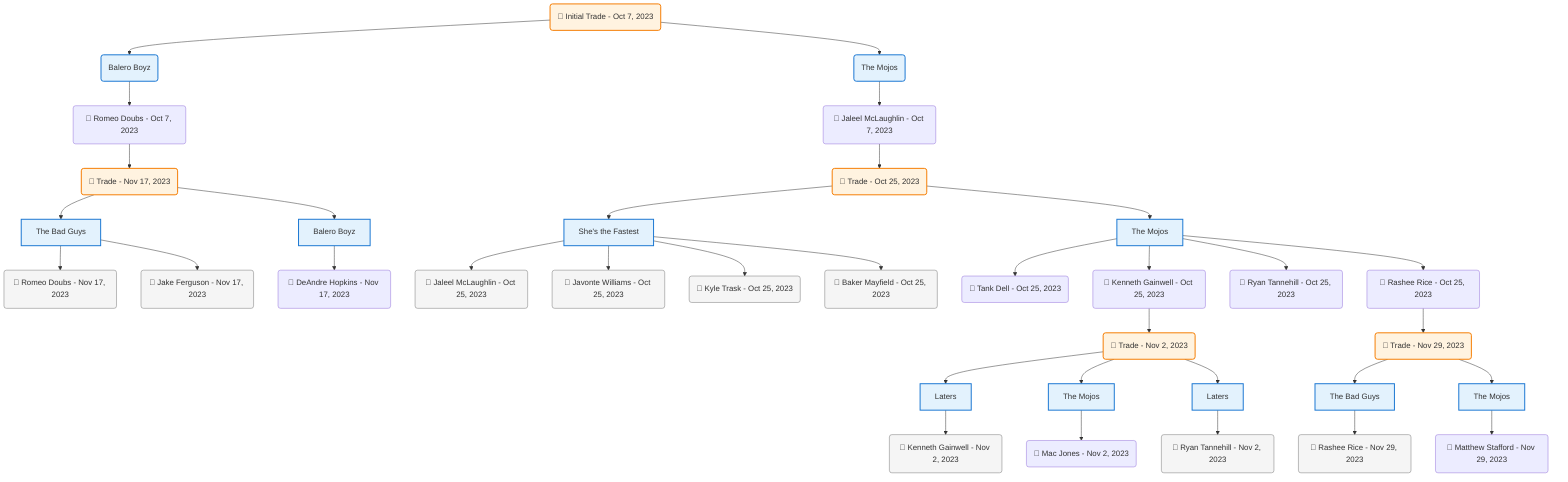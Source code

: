 flowchart TD

    TRADE_MAIN("🔄 Initial Trade - Oct 7, 2023")
    TEAM_1("Balero Boyz")
    TEAM_2("The Mojos")
    NODE_3ce31747-0ff2-4a52-89b5-cbf8f2ef3c70("🔄 Romeo Doubs - Oct 7, 2023")
    TRADE_e7900fa1-8851-4be5-9df4-e8d1fef1cc12_3("🔄 Trade - Nov 17, 2023")
    TEAM_b2220d1a-ff75-4622-9757-09978901110f_4["The Bad Guys"]
    NODE_dd824a8b-3cd3-4f3f-801b-74546d56b400("🔄 Romeo Doubs - Nov 17, 2023")
    NODE_2ea9bda0-d954-4a45-88ed-5e26c41ad26b("🔄 Jake Ferguson - Nov 17, 2023")
    TEAM_2feaf03e-fb22-498e-ac8f-e596b6ba7810_5["Balero Boyz"]
    NODE_1084bfda-6cfb-4e98-83de-885fa6f49abb("🔄 DeAndre Hopkins - Nov 17, 2023")
    NODE_12b2bf3e-3ad8-4941-a31a-d04d263e4b5d("🔄 Jaleel McLaughlin - Oct 7, 2023")
    TRADE_fa570284-95db-4801-93f1-844384f668cb_6("🔄 Trade - Oct 25, 2023")
    TEAM_4449259f-64af-44fd-9235-1facc0926234_7["She's the Fastest"]
    NODE_c3f8c939-c306-41aa-9429-9ff33a4ac5c2("🔄 Jaleel McLaughlin - Oct 25, 2023")
    NODE_abb27bac-a973-4273-810d-2332957c8bd0("🔄 Javonte Williams - Oct 25, 2023")
    NODE_b65ea616-b0a5-4389-ac15-91b72b882d0b("🔄 Kyle Trask - Oct 25, 2023")
    NODE_79d9d2aa-9fe9-48f4-b877-ae9a93d8b929("🔄 Baker Mayfield - Oct 25, 2023")
    TEAM_bbe2d0ad-54cf-4c22-be82-b2a5f262a157_8["The Mojos"]
    NODE_f7ba52f4-c763-4dae-9224-5ba660a0d846("🔄 Tank Dell - Oct 25, 2023")
    NODE_5c25541e-5064-459d-a622-cb818cfedf30("🔄 Kenneth Gainwell - Oct 25, 2023")
    TRADE_225f6db7-223a-4203-9a51-86d1e932f19e_9("🔄 Trade - Nov 2, 2023")
    TEAM_825928a9-7194-43aa-b7ae-fc78c2510b16_10["Laters"]
    NODE_ed7a7ed2-d1dc-413f-b9e4-8ed0383fb7d6("🔄 Kenneth Gainwell - Nov 2, 2023")
    TEAM_bbe2d0ad-54cf-4c22-be82-b2a5f262a157_11["The Mojos"]
    NODE_6bf70f05-bf44-4d2e-83c5-3b40e0bcdc76("🔄 Mac Jones - Nov 2, 2023")
    TEAM_825928a9-7194-43aa-b7ae-fc78c2510b16_12["Laters"]
    NODE_15dc9c6e-a036-4615-8797-acc03b8d756b("🔄 Ryan Tannehill - Nov 2, 2023")
    NODE_4fe1093d-af7d-417d-97f2-d5263924f64a("🔄 Ryan Tannehill - Oct 25, 2023")
    NODE_401b25f2-b2c2-414e-84c6-ff9476a8742a("🔄 Rashee Rice - Oct 25, 2023")
    TRADE_62634ff0-3d16-4282-8f79-a9f1196efc21_13("🔄 Trade - Nov 29, 2023")
    TEAM_b2220d1a-ff75-4622-9757-09978901110f_14["The Bad Guys"]
    NODE_c4806233-251a-437a-9abc-e2a72f32f889("🔄 Rashee Rice - Nov 29, 2023")
    TEAM_bbe2d0ad-54cf-4c22-be82-b2a5f262a157_15["The Mojos"]
    NODE_c738fe8d-abde-456c-8a18-dbc87e617395("🔄 Matthew Stafford - Nov 29, 2023")

    TRADE_MAIN --> TEAM_1
    TRADE_MAIN --> TEAM_2
    TEAM_1 --> NODE_3ce31747-0ff2-4a52-89b5-cbf8f2ef3c70
    NODE_3ce31747-0ff2-4a52-89b5-cbf8f2ef3c70 --> TRADE_e7900fa1-8851-4be5-9df4-e8d1fef1cc12_3
    TRADE_e7900fa1-8851-4be5-9df4-e8d1fef1cc12_3 --> TEAM_b2220d1a-ff75-4622-9757-09978901110f_4
    TEAM_b2220d1a-ff75-4622-9757-09978901110f_4 --> NODE_dd824a8b-3cd3-4f3f-801b-74546d56b400
    TEAM_b2220d1a-ff75-4622-9757-09978901110f_4 --> NODE_2ea9bda0-d954-4a45-88ed-5e26c41ad26b
    TRADE_e7900fa1-8851-4be5-9df4-e8d1fef1cc12_3 --> TEAM_2feaf03e-fb22-498e-ac8f-e596b6ba7810_5
    TEAM_2feaf03e-fb22-498e-ac8f-e596b6ba7810_5 --> NODE_1084bfda-6cfb-4e98-83de-885fa6f49abb
    TEAM_2 --> NODE_12b2bf3e-3ad8-4941-a31a-d04d263e4b5d
    NODE_12b2bf3e-3ad8-4941-a31a-d04d263e4b5d --> TRADE_fa570284-95db-4801-93f1-844384f668cb_6
    TRADE_fa570284-95db-4801-93f1-844384f668cb_6 --> TEAM_4449259f-64af-44fd-9235-1facc0926234_7
    TEAM_4449259f-64af-44fd-9235-1facc0926234_7 --> NODE_c3f8c939-c306-41aa-9429-9ff33a4ac5c2
    TEAM_4449259f-64af-44fd-9235-1facc0926234_7 --> NODE_abb27bac-a973-4273-810d-2332957c8bd0
    TEAM_4449259f-64af-44fd-9235-1facc0926234_7 --> NODE_b65ea616-b0a5-4389-ac15-91b72b882d0b
    TEAM_4449259f-64af-44fd-9235-1facc0926234_7 --> NODE_79d9d2aa-9fe9-48f4-b877-ae9a93d8b929
    TRADE_fa570284-95db-4801-93f1-844384f668cb_6 --> TEAM_bbe2d0ad-54cf-4c22-be82-b2a5f262a157_8
    TEAM_bbe2d0ad-54cf-4c22-be82-b2a5f262a157_8 --> NODE_f7ba52f4-c763-4dae-9224-5ba660a0d846
    TEAM_bbe2d0ad-54cf-4c22-be82-b2a5f262a157_8 --> NODE_5c25541e-5064-459d-a622-cb818cfedf30
    NODE_5c25541e-5064-459d-a622-cb818cfedf30 --> TRADE_225f6db7-223a-4203-9a51-86d1e932f19e_9
    TRADE_225f6db7-223a-4203-9a51-86d1e932f19e_9 --> TEAM_825928a9-7194-43aa-b7ae-fc78c2510b16_10
    TEAM_825928a9-7194-43aa-b7ae-fc78c2510b16_10 --> NODE_ed7a7ed2-d1dc-413f-b9e4-8ed0383fb7d6
    TRADE_225f6db7-223a-4203-9a51-86d1e932f19e_9 --> TEAM_bbe2d0ad-54cf-4c22-be82-b2a5f262a157_11
    TEAM_bbe2d0ad-54cf-4c22-be82-b2a5f262a157_11 --> NODE_6bf70f05-bf44-4d2e-83c5-3b40e0bcdc76
    TRADE_225f6db7-223a-4203-9a51-86d1e932f19e_9 --> TEAM_825928a9-7194-43aa-b7ae-fc78c2510b16_12
    TEAM_825928a9-7194-43aa-b7ae-fc78c2510b16_12 --> NODE_15dc9c6e-a036-4615-8797-acc03b8d756b
    TEAM_bbe2d0ad-54cf-4c22-be82-b2a5f262a157_8 --> NODE_4fe1093d-af7d-417d-97f2-d5263924f64a
    TEAM_bbe2d0ad-54cf-4c22-be82-b2a5f262a157_8 --> NODE_401b25f2-b2c2-414e-84c6-ff9476a8742a
    NODE_401b25f2-b2c2-414e-84c6-ff9476a8742a --> TRADE_62634ff0-3d16-4282-8f79-a9f1196efc21_13
    TRADE_62634ff0-3d16-4282-8f79-a9f1196efc21_13 --> TEAM_b2220d1a-ff75-4622-9757-09978901110f_14
    TEAM_b2220d1a-ff75-4622-9757-09978901110f_14 --> NODE_c4806233-251a-437a-9abc-e2a72f32f889
    TRADE_62634ff0-3d16-4282-8f79-a9f1196efc21_13 --> TEAM_bbe2d0ad-54cf-4c22-be82-b2a5f262a157_15
    TEAM_bbe2d0ad-54cf-4c22-be82-b2a5f262a157_15 --> NODE_c738fe8d-abde-456c-8a18-dbc87e617395

    %% Node styling
    classDef teamNode fill:#e3f2fd,stroke:#1976d2,stroke-width:2px
    classDef tradeNode fill:#fff3e0,stroke:#f57c00,stroke-width:2px
    classDef playerNode fill:#f3e5f5,stroke:#7b1fa2,stroke-width:1px
    classDef nonRootPlayerNode fill:#f5f5f5,stroke:#757575,stroke-width:1px
    classDef endNode fill:#ffebee,stroke:#c62828,stroke-width:2px
    classDef waiverNode fill:#e8f5e8,stroke:#388e3c,stroke-width:2px
    classDef championshipNode fill:#fff9c4,stroke:#f57f17,stroke-width:3px

    class TEAM_1,TEAM_2,TEAM_b2220d1a-ff75-4622-9757-09978901110f_4,TEAM_2feaf03e-fb22-498e-ac8f-e596b6ba7810_5,TEAM_4449259f-64af-44fd-9235-1facc0926234_7,TEAM_bbe2d0ad-54cf-4c22-be82-b2a5f262a157_8,TEAM_825928a9-7194-43aa-b7ae-fc78c2510b16_10,TEAM_bbe2d0ad-54cf-4c22-be82-b2a5f262a157_11,TEAM_825928a9-7194-43aa-b7ae-fc78c2510b16_12,TEAM_b2220d1a-ff75-4622-9757-09978901110f_14,TEAM_bbe2d0ad-54cf-4c22-be82-b2a5f262a157_15 teamNode
    class NODE_dd824a8b-3cd3-4f3f-801b-74546d56b400,NODE_2ea9bda0-d954-4a45-88ed-5e26c41ad26b,NODE_c3f8c939-c306-41aa-9429-9ff33a4ac5c2,NODE_abb27bac-a973-4273-810d-2332957c8bd0,NODE_b65ea616-b0a5-4389-ac15-91b72b882d0b,NODE_79d9d2aa-9fe9-48f4-b877-ae9a93d8b929,NODE_ed7a7ed2-d1dc-413f-b9e4-8ed0383fb7d6,NODE_15dc9c6e-a036-4615-8797-acc03b8d756b,NODE_c4806233-251a-437a-9abc-e2a72f32f889 nonRootPlayerNode
    class TRADE_MAIN,TRADE_e7900fa1-8851-4be5-9df4-e8d1fef1cc12_3,TRADE_fa570284-95db-4801-93f1-844384f668cb_6,TRADE_225f6db7-223a-4203-9a51-86d1e932f19e_9,TRADE_62634ff0-3d16-4282-8f79-a9f1196efc21_13 tradeNode